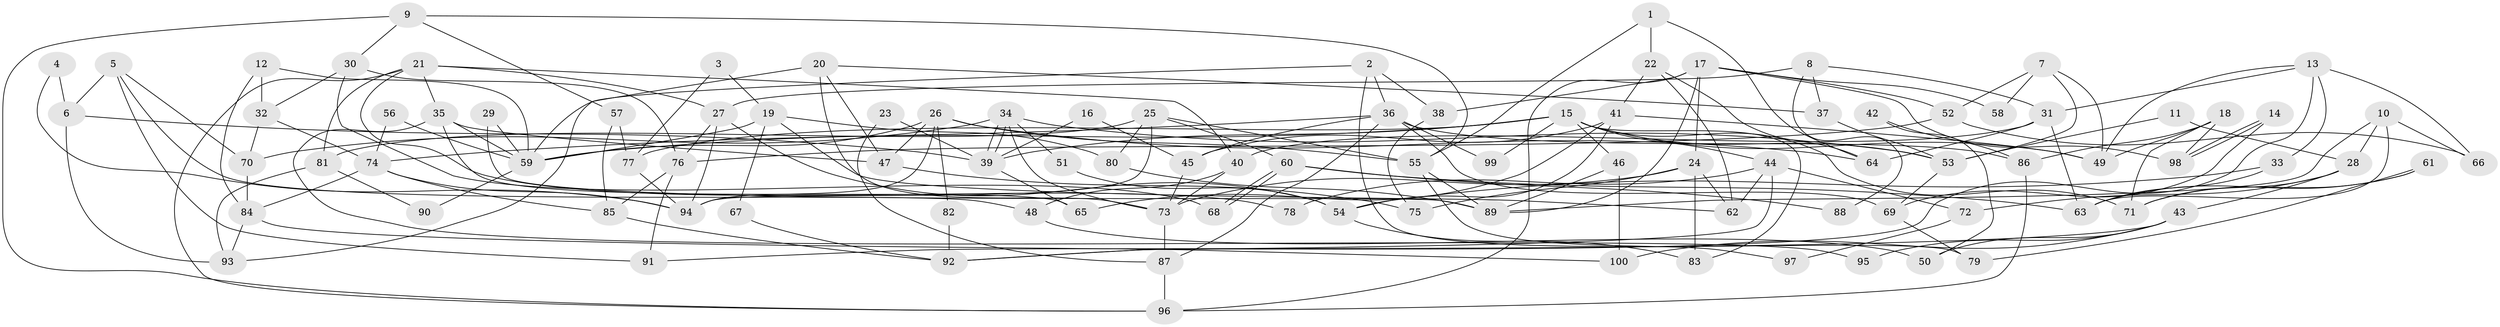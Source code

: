// Generated by graph-tools (version 1.1) at 2025/38/02/21/25 10:38:59]
// undirected, 100 vertices, 200 edges
graph export_dot {
graph [start="1"]
  node [color=gray90,style=filled];
  1;
  2;
  3;
  4;
  5;
  6;
  7;
  8;
  9;
  10;
  11;
  12;
  13;
  14;
  15;
  16;
  17;
  18;
  19;
  20;
  21;
  22;
  23;
  24;
  25;
  26;
  27;
  28;
  29;
  30;
  31;
  32;
  33;
  34;
  35;
  36;
  37;
  38;
  39;
  40;
  41;
  42;
  43;
  44;
  45;
  46;
  47;
  48;
  49;
  50;
  51;
  52;
  53;
  54;
  55;
  56;
  57;
  58;
  59;
  60;
  61;
  62;
  63;
  64;
  65;
  66;
  67;
  68;
  69;
  70;
  71;
  72;
  73;
  74;
  75;
  76;
  77;
  78;
  79;
  80;
  81;
  82;
  83;
  84;
  85;
  86;
  87;
  88;
  89;
  90;
  91;
  92;
  93;
  94;
  95;
  96;
  97;
  98;
  99;
  100;
  1 -- 55;
  1 -- 22;
  1 -- 64;
  2 -- 38;
  2 -- 36;
  2 -- 59;
  2 -- 79;
  3 -- 77;
  3 -- 19;
  4 -- 94;
  4 -- 6;
  5 -- 91;
  5 -- 6;
  5 -- 48;
  5 -- 70;
  6 -- 93;
  6 -- 39;
  7 -- 53;
  7 -- 52;
  7 -- 49;
  7 -- 58;
  8 -- 37;
  8 -- 27;
  8 -- 31;
  8 -- 88;
  9 -- 55;
  9 -- 30;
  9 -- 57;
  9 -- 96;
  10 -- 66;
  10 -- 89;
  10 -- 28;
  10 -- 63;
  11 -- 28;
  11 -- 53;
  12 -- 32;
  12 -- 59;
  12 -- 84;
  13 -- 92;
  13 -- 49;
  13 -- 31;
  13 -- 33;
  13 -- 66;
  14 -- 69;
  14 -- 98;
  14 -- 98;
  15 -- 59;
  15 -- 53;
  15 -- 39;
  15 -- 44;
  15 -- 46;
  15 -- 49;
  15 -- 71;
  15 -- 77;
  15 -- 83;
  15 -- 99;
  16 -- 39;
  16 -- 45;
  17 -- 96;
  17 -- 24;
  17 -- 38;
  17 -- 52;
  17 -- 58;
  17 -- 89;
  17 -- 98;
  18 -- 49;
  18 -- 98;
  18 -- 71;
  18 -- 86;
  19 -- 59;
  19 -- 80;
  19 -- 62;
  19 -- 67;
  20 -- 47;
  20 -- 73;
  20 -- 37;
  20 -- 93;
  21 -- 96;
  21 -- 40;
  21 -- 27;
  21 -- 35;
  21 -- 78;
  21 -- 81;
  22 -- 64;
  22 -- 41;
  22 -- 62;
  23 -- 87;
  23 -- 39;
  24 -- 83;
  24 -- 62;
  24 -- 73;
  24 -- 75;
  25 -- 60;
  25 -- 81;
  25 -- 55;
  25 -- 80;
  25 -- 94;
  26 -- 59;
  26 -- 64;
  26 -- 47;
  26 -- 55;
  26 -- 82;
  26 -- 94;
  27 -- 94;
  27 -- 54;
  27 -- 76;
  28 -- 71;
  28 -- 43;
  28 -- 72;
  29 -- 89;
  29 -- 59;
  30 -- 76;
  30 -- 32;
  30 -- 68;
  31 -- 40;
  31 -- 63;
  31 -- 64;
  32 -- 74;
  32 -- 70;
  33 -- 63;
  33 -- 54;
  34 -- 39;
  34 -- 39;
  34 -- 73;
  34 -- 51;
  34 -- 53;
  34 -- 70;
  35 -- 65;
  35 -- 47;
  35 -- 59;
  35 -- 95;
  36 -- 74;
  36 -- 86;
  36 -- 45;
  36 -- 69;
  36 -- 87;
  36 -- 99;
  37 -- 53;
  38 -- 75;
  39 -- 65;
  40 -- 73;
  40 -- 48;
  41 -- 49;
  41 -- 54;
  41 -- 45;
  41 -- 65;
  42 -- 50;
  42 -- 86;
  43 -- 100;
  43 -- 50;
  43 -- 91;
  43 -- 95;
  44 -- 62;
  44 -- 72;
  44 -- 78;
  44 -- 92;
  45 -- 73;
  46 -- 89;
  46 -- 100;
  47 -- 75;
  48 -- 50;
  51 -- 54;
  52 -- 76;
  52 -- 66;
  53 -- 69;
  54 -- 83;
  55 -- 89;
  55 -- 97;
  56 -- 74;
  56 -- 59;
  57 -- 77;
  57 -- 85;
  59 -- 90;
  60 -- 68;
  60 -- 68;
  60 -- 63;
  60 -- 88;
  61 -- 63;
  61 -- 71;
  61 -- 79;
  67 -- 92;
  69 -- 79;
  70 -- 84;
  72 -- 97;
  73 -- 87;
  74 -- 94;
  74 -- 84;
  74 -- 85;
  76 -- 85;
  76 -- 91;
  77 -- 94;
  80 -- 89;
  81 -- 93;
  81 -- 90;
  82 -- 92;
  84 -- 93;
  84 -- 100;
  85 -- 92;
  86 -- 96;
  87 -- 96;
}
